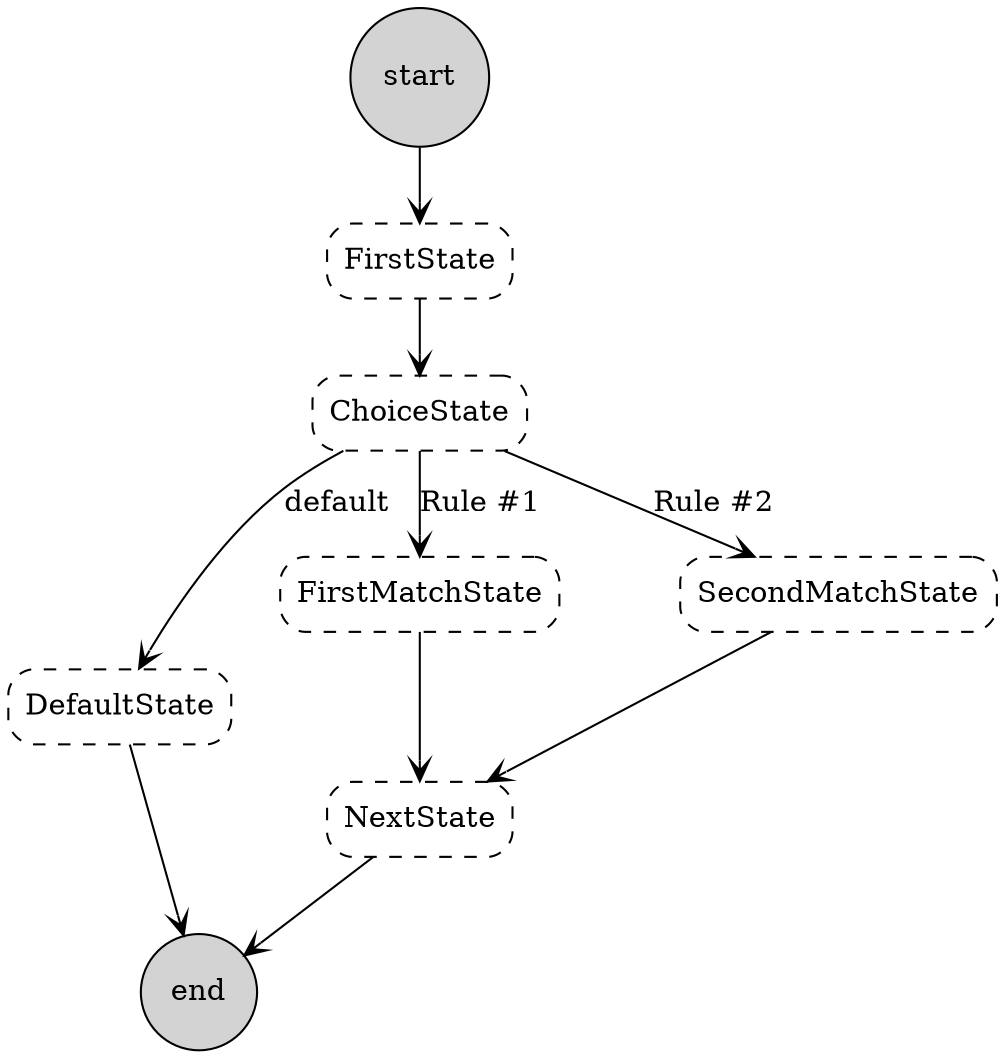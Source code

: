 digraph sample {
	nodesep=0.8;
	ranksep=0.5;
	"start"->"FirstState"[ arrowhead="vee" ];
	"FirstState"->"ChoiceState"[ arrowhead="vee" ];
	"ChoiceState"->"DefaultState"[ arrowhead="vee", label="default" ];
	"ChoiceState"->"FirstMatchState"[ arrowhead=vee, label="Rule #1" ];
	"ChoiceState"->"SecondMatchState"[ arrowhead=vee, label="Rule #2" ];
	"FirstMatchState"->"NextState"[ arrowhead="vee" ];
	"SecondMatchState"->"NextState"[ arrowhead="vee" ];
	"DefaultState"->"end"[ arrowhead="vee" ];
	"NextState"->"end"[ arrowhead="vee" ];
	"ChoiceState" [ fillcolor="#00000080", shape="box", style="rounded,dashed" ];
	"DefaultState" [ fillcolor="#00000080", shape="box", style="rounded,dashed" ];
	"FirstMatchState" [ fillcolor="#00000080", shape="box", style="rounded,dashed" ];
	"FirstState" [ fillcolor="#00000080", shape="box", style="rounded,dashed" ];
	"NextState" [ fillcolor="#00000080", shape="box", style="rounded,dashed" ];
	"SecondMatchState" [ fillcolor="#00000080", shape="box", style="rounded,dashed" ];
	"end" [ shape="circle", style="filled" ];
	"start" [ shape="circle", style="filled" ];

}
